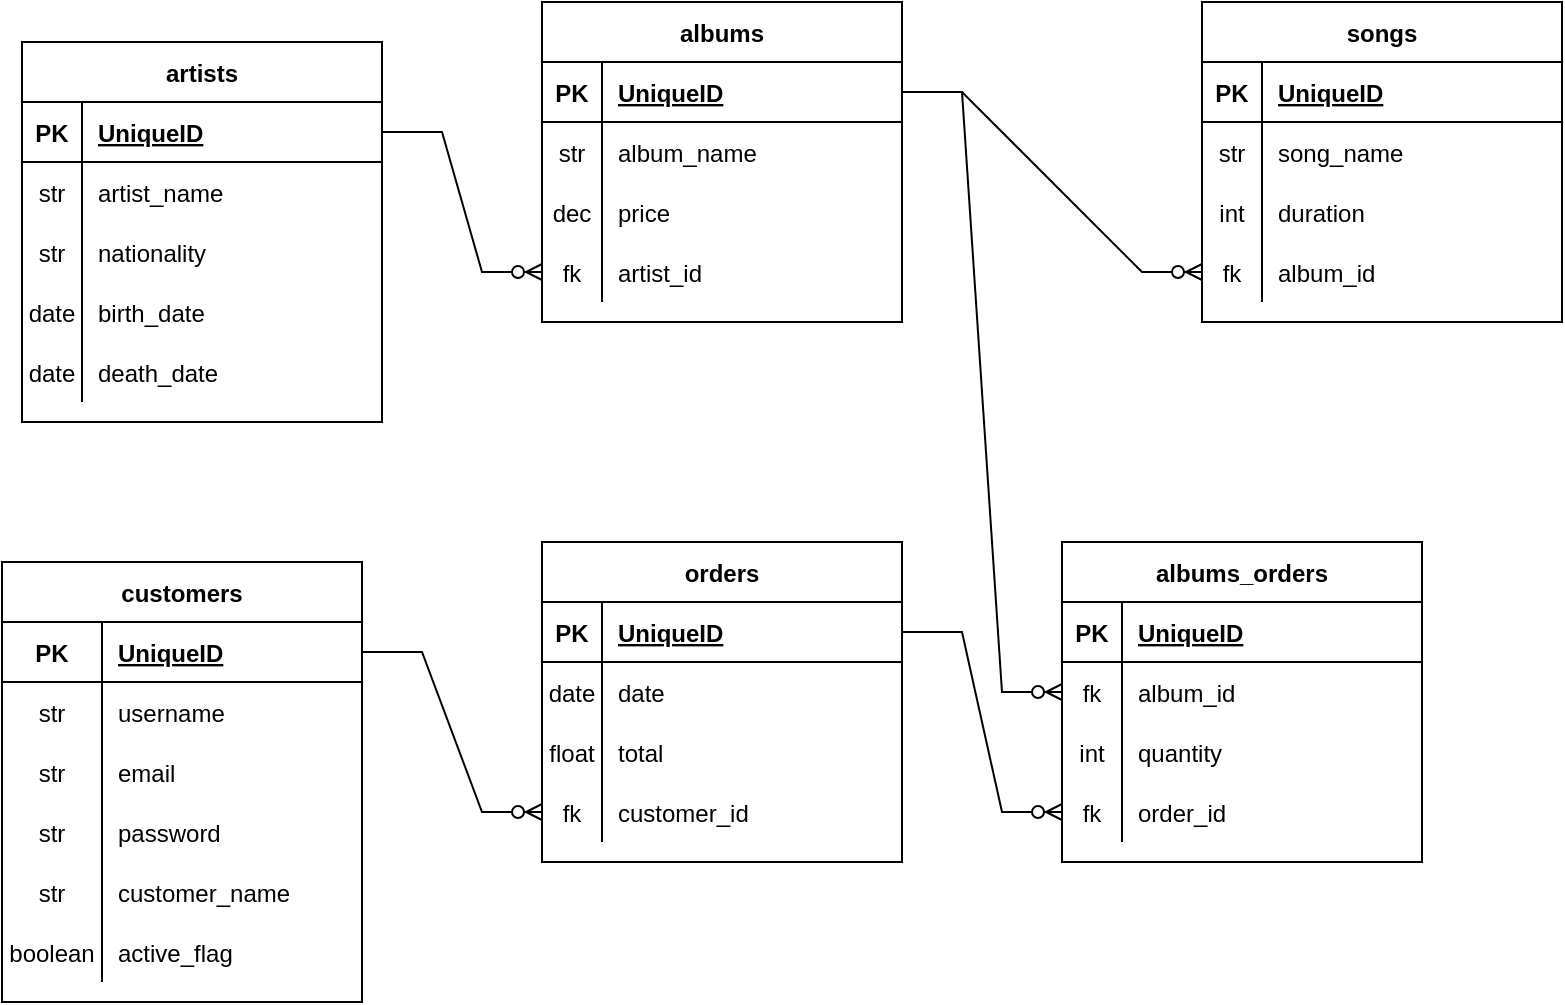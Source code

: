 <mxfile version="16.5.1" type="device"><diagram id="R2lEEEUBdFMjLlhIrx00" name="Page-1"><mxGraphModel dx="1102" dy="865" grid="1" gridSize="10" guides="1" tooltips="1" connect="1" arrows="1" fold="1" page="1" pageScale="1" pageWidth="850" pageHeight="1100" math="0" shadow="0" extFonts="Permanent Marker^https://fonts.googleapis.com/css?family=Permanent+Marker"><root><mxCell id="0"/><mxCell id="1" parent="0"/><mxCell id="k1aQJj0APLHlvGJwNgGC-1" value="albums" style="shape=table;startSize=30;container=1;collapsible=1;childLayout=tableLayout;fixedRows=1;rowLines=0;fontStyle=1;align=center;resizeLast=1;" parent="1" vertex="1"><mxGeometry x="330" y="80" width="180" height="160" as="geometry"/></mxCell><mxCell id="k1aQJj0APLHlvGJwNgGC-2" value="" style="shape=tableRow;horizontal=0;startSize=0;swimlaneHead=0;swimlaneBody=0;fillColor=none;collapsible=0;dropTarget=0;points=[[0,0.5],[1,0.5]];portConstraint=eastwest;top=0;left=0;right=0;bottom=1;" parent="k1aQJj0APLHlvGJwNgGC-1" vertex="1"><mxGeometry y="30" width="180" height="30" as="geometry"/></mxCell><mxCell id="k1aQJj0APLHlvGJwNgGC-3" value="PK" style="shape=partialRectangle;connectable=0;fillColor=none;top=0;left=0;bottom=0;right=0;fontStyle=1;overflow=hidden;" parent="k1aQJj0APLHlvGJwNgGC-2" vertex="1"><mxGeometry width="30" height="30" as="geometry"><mxRectangle width="30" height="30" as="alternateBounds"/></mxGeometry></mxCell><mxCell id="k1aQJj0APLHlvGJwNgGC-4" value="UniqueID" style="shape=partialRectangle;connectable=0;fillColor=none;top=0;left=0;bottom=0;right=0;align=left;spacingLeft=6;fontStyle=5;overflow=hidden;" parent="k1aQJj0APLHlvGJwNgGC-2" vertex="1"><mxGeometry x="30" width="150" height="30" as="geometry"><mxRectangle width="150" height="30" as="alternateBounds"/></mxGeometry></mxCell><mxCell id="k1aQJj0APLHlvGJwNgGC-5" value="" style="shape=tableRow;horizontal=0;startSize=0;swimlaneHead=0;swimlaneBody=0;fillColor=none;collapsible=0;dropTarget=0;points=[[0,0.5],[1,0.5]];portConstraint=eastwest;top=0;left=0;right=0;bottom=0;" parent="k1aQJj0APLHlvGJwNgGC-1" vertex="1"><mxGeometry y="60" width="180" height="30" as="geometry"/></mxCell><mxCell id="k1aQJj0APLHlvGJwNgGC-6" value="str" style="shape=partialRectangle;connectable=0;fillColor=none;top=0;left=0;bottom=0;right=0;editable=1;overflow=hidden;" parent="k1aQJj0APLHlvGJwNgGC-5" vertex="1"><mxGeometry width="30" height="30" as="geometry"><mxRectangle width="30" height="30" as="alternateBounds"/></mxGeometry></mxCell><mxCell id="k1aQJj0APLHlvGJwNgGC-7" value="album_name" style="shape=partialRectangle;connectable=0;fillColor=none;top=0;left=0;bottom=0;right=0;align=left;spacingLeft=6;overflow=hidden;" parent="k1aQJj0APLHlvGJwNgGC-5" vertex="1"><mxGeometry x="30" width="150" height="30" as="geometry"><mxRectangle width="150" height="30" as="alternateBounds"/></mxGeometry></mxCell><mxCell id="k1aQJj0APLHlvGJwNgGC-8" value="" style="shape=tableRow;horizontal=0;startSize=0;swimlaneHead=0;swimlaneBody=0;fillColor=none;collapsible=0;dropTarget=0;points=[[0,0.5],[1,0.5]];portConstraint=eastwest;top=0;left=0;right=0;bottom=0;" parent="k1aQJj0APLHlvGJwNgGC-1" vertex="1"><mxGeometry y="90" width="180" height="30" as="geometry"/></mxCell><mxCell id="k1aQJj0APLHlvGJwNgGC-9" value="dec" style="shape=partialRectangle;connectable=0;fillColor=none;top=0;left=0;bottom=0;right=0;editable=1;overflow=hidden;" parent="k1aQJj0APLHlvGJwNgGC-8" vertex="1"><mxGeometry width="30" height="30" as="geometry"><mxRectangle width="30" height="30" as="alternateBounds"/></mxGeometry></mxCell><mxCell id="k1aQJj0APLHlvGJwNgGC-10" value="price" style="shape=partialRectangle;connectable=0;fillColor=none;top=0;left=0;bottom=0;right=0;align=left;spacingLeft=6;overflow=hidden;" parent="k1aQJj0APLHlvGJwNgGC-8" vertex="1"><mxGeometry x="30" width="150" height="30" as="geometry"><mxRectangle width="150" height="30" as="alternateBounds"/></mxGeometry></mxCell><mxCell id="k1aQJj0APLHlvGJwNgGC-11" value="" style="shape=tableRow;horizontal=0;startSize=0;swimlaneHead=0;swimlaneBody=0;fillColor=none;collapsible=0;dropTarget=0;points=[[0,0.5],[1,0.5]];portConstraint=eastwest;top=0;left=0;right=0;bottom=0;" parent="k1aQJj0APLHlvGJwNgGC-1" vertex="1"><mxGeometry y="120" width="180" height="30" as="geometry"/></mxCell><mxCell id="k1aQJj0APLHlvGJwNgGC-12" value="fk" style="shape=partialRectangle;connectable=0;fillColor=none;top=0;left=0;bottom=0;right=0;editable=1;overflow=hidden;" parent="k1aQJj0APLHlvGJwNgGC-11" vertex="1"><mxGeometry width="30" height="30" as="geometry"><mxRectangle width="30" height="30" as="alternateBounds"/></mxGeometry></mxCell><mxCell id="k1aQJj0APLHlvGJwNgGC-13" value="artist_id" style="shape=partialRectangle;connectable=0;fillColor=none;top=0;left=0;bottom=0;right=0;align=left;spacingLeft=6;overflow=hidden;" parent="k1aQJj0APLHlvGJwNgGC-11" vertex="1"><mxGeometry x="30" width="150" height="30" as="geometry"><mxRectangle width="150" height="30" as="alternateBounds"/></mxGeometry></mxCell><mxCell id="k1aQJj0APLHlvGJwNgGC-14" value="songs" style="shape=table;startSize=30;container=1;collapsible=1;childLayout=tableLayout;fixedRows=1;rowLines=0;fontStyle=1;align=center;resizeLast=1;" parent="1" vertex="1"><mxGeometry x="660" y="80" width="180" height="160" as="geometry"/></mxCell><mxCell id="k1aQJj0APLHlvGJwNgGC-15" value="" style="shape=tableRow;horizontal=0;startSize=0;swimlaneHead=0;swimlaneBody=0;fillColor=none;collapsible=0;dropTarget=0;points=[[0,0.5],[1,0.5]];portConstraint=eastwest;top=0;left=0;right=0;bottom=1;" parent="k1aQJj0APLHlvGJwNgGC-14" vertex="1"><mxGeometry y="30" width="180" height="30" as="geometry"/></mxCell><mxCell id="k1aQJj0APLHlvGJwNgGC-16" value="PK" style="shape=partialRectangle;connectable=0;fillColor=none;top=0;left=0;bottom=0;right=0;fontStyle=1;overflow=hidden;" parent="k1aQJj0APLHlvGJwNgGC-15" vertex="1"><mxGeometry width="30" height="30" as="geometry"><mxRectangle width="30" height="30" as="alternateBounds"/></mxGeometry></mxCell><mxCell id="k1aQJj0APLHlvGJwNgGC-17" value="UniqueID" style="shape=partialRectangle;connectable=0;fillColor=none;top=0;left=0;bottom=0;right=0;align=left;spacingLeft=6;fontStyle=5;overflow=hidden;" parent="k1aQJj0APLHlvGJwNgGC-15" vertex="1"><mxGeometry x="30" width="150" height="30" as="geometry"><mxRectangle width="150" height="30" as="alternateBounds"/></mxGeometry></mxCell><mxCell id="k1aQJj0APLHlvGJwNgGC-18" value="" style="shape=tableRow;horizontal=0;startSize=0;swimlaneHead=0;swimlaneBody=0;fillColor=none;collapsible=0;dropTarget=0;points=[[0,0.5],[1,0.5]];portConstraint=eastwest;top=0;left=0;right=0;bottom=0;" parent="k1aQJj0APLHlvGJwNgGC-14" vertex="1"><mxGeometry y="60" width="180" height="30" as="geometry"/></mxCell><mxCell id="k1aQJj0APLHlvGJwNgGC-19" value="str" style="shape=partialRectangle;connectable=0;fillColor=none;top=0;left=0;bottom=0;right=0;editable=1;overflow=hidden;" parent="k1aQJj0APLHlvGJwNgGC-18" vertex="1"><mxGeometry width="30" height="30" as="geometry"><mxRectangle width="30" height="30" as="alternateBounds"/></mxGeometry></mxCell><mxCell id="k1aQJj0APLHlvGJwNgGC-20" value="song_name" style="shape=partialRectangle;connectable=0;fillColor=none;top=0;left=0;bottom=0;right=0;align=left;spacingLeft=6;overflow=hidden;" parent="k1aQJj0APLHlvGJwNgGC-18" vertex="1"><mxGeometry x="30" width="150" height="30" as="geometry"><mxRectangle width="150" height="30" as="alternateBounds"/></mxGeometry></mxCell><mxCell id="k1aQJj0APLHlvGJwNgGC-21" value="" style="shape=tableRow;horizontal=0;startSize=0;swimlaneHead=0;swimlaneBody=0;fillColor=none;collapsible=0;dropTarget=0;points=[[0,0.5],[1,0.5]];portConstraint=eastwest;top=0;left=0;right=0;bottom=0;" parent="k1aQJj0APLHlvGJwNgGC-14" vertex="1"><mxGeometry y="90" width="180" height="30" as="geometry"/></mxCell><mxCell id="k1aQJj0APLHlvGJwNgGC-22" value="int" style="shape=partialRectangle;connectable=0;fillColor=none;top=0;left=0;bottom=0;right=0;editable=1;overflow=hidden;" parent="k1aQJj0APLHlvGJwNgGC-21" vertex="1"><mxGeometry width="30" height="30" as="geometry"><mxRectangle width="30" height="30" as="alternateBounds"/></mxGeometry></mxCell><mxCell id="k1aQJj0APLHlvGJwNgGC-23" value="duration" style="shape=partialRectangle;connectable=0;fillColor=none;top=0;left=0;bottom=0;right=0;align=left;spacingLeft=6;overflow=hidden;" parent="k1aQJj0APLHlvGJwNgGC-21" vertex="1"><mxGeometry x="30" width="150" height="30" as="geometry"><mxRectangle width="150" height="30" as="alternateBounds"/></mxGeometry></mxCell><mxCell id="k1aQJj0APLHlvGJwNgGC-24" value="" style="shape=tableRow;horizontal=0;startSize=0;swimlaneHead=0;swimlaneBody=0;fillColor=none;collapsible=0;dropTarget=0;points=[[0,0.5],[1,0.5]];portConstraint=eastwest;top=0;left=0;right=0;bottom=0;" parent="k1aQJj0APLHlvGJwNgGC-14" vertex="1"><mxGeometry y="120" width="180" height="30" as="geometry"/></mxCell><mxCell id="k1aQJj0APLHlvGJwNgGC-25" value="fk" style="shape=partialRectangle;connectable=0;fillColor=none;top=0;left=0;bottom=0;right=0;editable=1;overflow=hidden;" parent="k1aQJj0APLHlvGJwNgGC-24" vertex="1"><mxGeometry width="30" height="30" as="geometry"><mxRectangle width="30" height="30" as="alternateBounds"/></mxGeometry></mxCell><mxCell id="k1aQJj0APLHlvGJwNgGC-26" value="album_id" style="shape=partialRectangle;connectable=0;fillColor=none;top=0;left=0;bottom=0;right=0;align=left;spacingLeft=6;overflow=hidden;" parent="k1aQJj0APLHlvGJwNgGC-24" vertex="1"><mxGeometry x="30" width="150" height="30" as="geometry"><mxRectangle width="150" height="30" as="alternateBounds"/></mxGeometry></mxCell><mxCell id="k1aQJj0APLHlvGJwNgGC-27" value="artists" style="shape=table;startSize=30;container=1;collapsible=1;childLayout=tableLayout;fixedRows=1;rowLines=0;fontStyle=1;align=center;resizeLast=1;" parent="1" vertex="1"><mxGeometry x="70" y="100" width="180" height="190" as="geometry"/></mxCell><mxCell id="k1aQJj0APLHlvGJwNgGC-28" value="" style="shape=tableRow;horizontal=0;startSize=0;swimlaneHead=0;swimlaneBody=0;fillColor=none;collapsible=0;dropTarget=0;points=[[0,0.5],[1,0.5]];portConstraint=eastwest;top=0;left=0;right=0;bottom=1;" parent="k1aQJj0APLHlvGJwNgGC-27" vertex="1"><mxGeometry y="30" width="180" height="30" as="geometry"/></mxCell><mxCell id="k1aQJj0APLHlvGJwNgGC-29" value="PK" style="shape=partialRectangle;connectable=0;fillColor=none;top=0;left=0;bottom=0;right=0;fontStyle=1;overflow=hidden;" parent="k1aQJj0APLHlvGJwNgGC-28" vertex="1"><mxGeometry width="30" height="30" as="geometry"><mxRectangle width="30" height="30" as="alternateBounds"/></mxGeometry></mxCell><mxCell id="k1aQJj0APLHlvGJwNgGC-30" value="UniqueID" style="shape=partialRectangle;connectable=0;fillColor=none;top=0;left=0;bottom=0;right=0;align=left;spacingLeft=6;fontStyle=5;overflow=hidden;" parent="k1aQJj0APLHlvGJwNgGC-28" vertex="1"><mxGeometry x="30" width="150" height="30" as="geometry"><mxRectangle width="150" height="30" as="alternateBounds"/></mxGeometry></mxCell><mxCell id="k1aQJj0APLHlvGJwNgGC-31" value="" style="shape=tableRow;horizontal=0;startSize=0;swimlaneHead=0;swimlaneBody=0;fillColor=none;collapsible=0;dropTarget=0;points=[[0,0.5],[1,0.5]];portConstraint=eastwest;top=0;left=0;right=0;bottom=0;" parent="k1aQJj0APLHlvGJwNgGC-27" vertex="1"><mxGeometry y="60" width="180" height="30" as="geometry"/></mxCell><mxCell id="k1aQJj0APLHlvGJwNgGC-32" value="str" style="shape=partialRectangle;connectable=0;fillColor=none;top=0;left=0;bottom=0;right=0;editable=1;overflow=hidden;" parent="k1aQJj0APLHlvGJwNgGC-31" vertex="1"><mxGeometry width="30" height="30" as="geometry"><mxRectangle width="30" height="30" as="alternateBounds"/></mxGeometry></mxCell><mxCell id="k1aQJj0APLHlvGJwNgGC-33" value="artist_name" style="shape=partialRectangle;connectable=0;fillColor=none;top=0;left=0;bottom=0;right=0;align=left;spacingLeft=6;overflow=hidden;" parent="k1aQJj0APLHlvGJwNgGC-31" vertex="1"><mxGeometry x="30" width="150" height="30" as="geometry"><mxRectangle width="150" height="30" as="alternateBounds"/></mxGeometry></mxCell><mxCell id="k1aQJj0APLHlvGJwNgGC-34" value="" style="shape=tableRow;horizontal=0;startSize=0;swimlaneHead=0;swimlaneBody=0;fillColor=none;collapsible=0;dropTarget=0;points=[[0,0.5],[1,0.5]];portConstraint=eastwest;top=0;left=0;right=0;bottom=0;" parent="k1aQJj0APLHlvGJwNgGC-27" vertex="1"><mxGeometry y="90" width="180" height="30" as="geometry"/></mxCell><mxCell id="k1aQJj0APLHlvGJwNgGC-35" value="str" style="shape=partialRectangle;connectable=0;fillColor=none;top=0;left=0;bottom=0;right=0;editable=1;overflow=hidden;" parent="k1aQJj0APLHlvGJwNgGC-34" vertex="1"><mxGeometry width="30" height="30" as="geometry"><mxRectangle width="30" height="30" as="alternateBounds"/></mxGeometry></mxCell><mxCell id="k1aQJj0APLHlvGJwNgGC-36" value="nationality" style="shape=partialRectangle;connectable=0;fillColor=none;top=0;left=0;bottom=0;right=0;align=left;spacingLeft=6;overflow=hidden;" parent="k1aQJj0APLHlvGJwNgGC-34" vertex="1"><mxGeometry x="30" width="150" height="30" as="geometry"><mxRectangle width="150" height="30" as="alternateBounds"/></mxGeometry></mxCell><mxCell id="k1aQJj0APLHlvGJwNgGC-37" value="" style="shape=tableRow;horizontal=0;startSize=0;swimlaneHead=0;swimlaneBody=0;fillColor=none;collapsible=0;dropTarget=0;points=[[0,0.5],[1,0.5]];portConstraint=eastwest;top=0;left=0;right=0;bottom=0;" parent="k1aQJj0APLHlvGJwNgGC-27" vertex="1"><mxGeometry y="120" width="180" height="30" as="geometry"/></mxCell><mxCell id="k1aQJj0APLHlvGJwNgGC-38" value="date" style="shape=partialRectangle;connectable=0;fillColor=none;top=0;left=0;bottom=0;right=0;editable=1;overflow=hidden;" parent="k1aQJj0APLHlvGJwNgGC-37" vertex="1"><mxGeometry width="30" height="30" as="geometry"><mxRectangle width="30" height="30" as="alternateBounds"/></mxGeometry></mxCell><mxCell id="k1aQJj0APLHlvGJwNgGC-39" value="birth_date" style="shape=partialRectangle;connectable=0;fillColor=none;top=0;left=0;bottom=0;right=0;align=left;spacingLeft=6;overflow=hidden;" parent="k1aQJj0APLHlvGJwNgGC-37" vertex="1"><mxGeometry x="30" width="150" height="30" as="geometry"><mxRectangle width="150" height="30" as="alternateBounds"/></mxGeometry></mxCell><mxCell id="k1aQJj0APLHlvGJwNgGC-40" value="" style="shape=tableRow;horizontal=0;startSize=0;swimlaneHead=0;swimlaneBody=0;fillColor=none;collapsible=0;dropTarget=0;points=[[0,0.5],[1,0.5]];portConstraint=eastwest;top=0;left=0;right=0;bottom=0;" parent="k1aQJj0APLHlvGJwNgGC-27" vertex="1"><mxGeometry y="150" width="180" height="30" as="geometry"/></mxCell><mxCell id="k1aQJj0APLHlvGJwNgGC-41" value="date" style="shape=partialRectangle;connectable=0;fillColor=none;top=0;left=0;bottom=0;right=0;editable=1;overflow=hidden;" parent="k1aQJj0APLHlvGJwNgGC-40" vertex="1"><mxGeometry width="30" height="30" as="geometry"><mxRectangle width="30" height="30" as="alternateBounds"/></mxGeometry></mxCell><mxCell id="k1aQJj0APLHlvGJwNgGC-42" value="death_date" style="shape=partialRectangle;connectable=0;fillColor=none;top=0;left=0;bottom=0;right=0;align=left;spacingLeft=6;overflow=hidden;" parent="k1aQJj0APLHlvGJwNgGC-40" vertex="1"><mxGeometry x="30" width="150" height="30" as="geometry"><mxRectangle width="150" height="30" as="alternateBounds"/></mxGeometry></mxCell><mxCell id="k1aQJj0APLHlvGJwNgGC-43" value="orders" style="shape=table;startSize=30;container=1;collapsible=1;childLayout=tableLayout;fixedRows=1;rowLines=0;fontStyle=1;align=center;resizeLast=1;" parent="1" vertex="1"><mxGeometry x="330" y="350" width="180" height="160" as="geometry"/></mxCell><mxCell id="k1aQJj0APLHlvGJwNgGC-44" value="" style="shape=tableRow;horizontal=0;startSize=0;swimlaneHead=0;swimlaneBody=0;fillColor=none;collapsible=0;dropTarget=0;points=[[0,0.5],[1,0.5]];portConstraint=eastwest;top=0;left=0;right=0;bottom=1;" parent="k1aQJj0APLHlvGJwNgGC-43" vertex="1"><mxGeometry y="30" width="180" height="30" as="geometry"/></mxCell><mxCell id="k1aQJj0APLHlvGJwNgGC-45" value="PK" style="shape=partialRectangle;connectable=0;fillColor=none;top=0;left=0;bottom=0;right=0;fontStyle=1;overflow=hidden;" parent="k1aQJj0APLHlvGJwNgGC-44" vertex="1"><mxGeometry width="30" height="30" as="geometry"><mxRectangle width="30" height="30" as="alternateBounds"/></mxGeometry></mxCell><mxCell id="k1aQJj0APLHlvGJwNgGC-46" value="UniqueID" style="shape=partialRectangle;connectable=0;fillColor=none;top=0;left=0;bottom=0;right=0;align=left;spacingLeft=6;fontStyle=5;overflow=hidden;" parent="k1aQJj0APLHlvGJwNgGC-44" vertex="1"><mxGeometry x="30" width="150" height="30" as="geometry"><mxRectangle width="150" height="30" as="alternateBounds"/></mxGeometry></mxCell><mxCell id="k1aQJj0APLHlvGJwNgGC-47" value="" style="shape=tableRow;horizontal=0;startSize=0;swimlaneHead=0;swimlaneBody=0;fillColor=none;collapsible=0;dropTarget=0;points=[[0,0.5],[1,0.5]];portConstraint=eastwest;top=0;left=0;right=0;bottom=0;" parent="k1aQJj0APLHlvGJwNgGC-43" vertex="1"><mxGeometry y="60" width="180" height="30" as="geometry"/></mxCell><mxCell id="k1aQJj0APLHlvGJwNgGC-48" value="date" style="shape=partialRectangle;connectable=0;fillColor=none;top=0;left=0;bottom=0;right=0;editable=1;overflow=hidden;" parent="k1aQJj0APLHlvGJwNgGC-47" vertex="1"><mxGeometry width="30" height="30" as="geometry"><mxRectangle width="30" height="30" as="alternateBounds"/></mxGeometry></mxCell><mxCell id="k1aQJj0APLHlvGJwNgGC-49" value="date" style="shape=partialRectangle;connectable=0;fillColor=none;top=0;left=0;bottom=0;right=0;align=left;spacingLeft=6;overflow=hidden;" parent="k1aQJj0APLHlvGJwNgGC-47" vertex="1"><mxGeometry x="30" width="150" height="30" as="geometry"><mxRectangle width="150" height="30" as="alternateBounds"/></mxGeometry></mxCell><mxCell id="k1aQJj0APLHlvGJwNgGC-50" value="" style="shape=tableRow;horizontal=0;startSize=0;swimlaneHead=0;swimlaneBody=0;fillColor=none;collapsible=0;dropTarget=0;points=[[0,0.5],[1,0.5]];portConstraint=eastwest;top=0;left=0;right=0;bottom=0;" parent="k1aQJj0APLHlvGJwNgGC-43" vertex="1"><mxGeometry y="90" width="180" height="30" as="geometry"/></mxCell><mxCell id="k1aQJj0APLHlvGJwNgGC-51" value="float" style="shape=partialRectangle;connectable=0;fillColor=none;top=0;left=0;bottom=0;right=0;editable=1;overflow=hidden;" parent="k1aQJj0APLHlvGJwNgGC-50" vertex="1"><mxGeometry width="30" height="30" as="geometry"><mxRectangle width="30" height="30" as="alternateBounds"/></mxGeometry></mxCell><mxCell id="k1aQJj0APLHlvGJwNgGC-52" value="total" style="shape=partialRectangle;connectable=0;fillColor=none;top=0;left=0;bottom=0;right=0;align=left;spacingLeft=6;overflow=hidden;" parent="k1aQJj0APLHlvGJwNgGC-50" vertex="1"><mxGeometry x="30" width="150" height="30" as="geometry"><mxRectangle width="150" height="30" as="alternateBounds"/></mxGeometry></mxCell><mxCell id="k1aQJj0APLHlvGJwNgGC-53" value="" style="shape=tableRow;horizontal=0;startSize=0;swimlaneHead=0;swimlaneBody=0;fillColor=none;collapsible=0;dropTarget=0;points=[[0,0.5],[1,0.5]];portConstraint=eastwest;top=0;left=0;right=0;bottom=0;" parent="k1aQJj0APLHlvGJwNgGC-43" vertex="1"><mxGeometry y="120" width="180" height="30" as="geometry"/></mxCell><mxCell id="k1aQJj0APLHlvGJwNgGC-54" value="fk" style="shape=partialRectangle;connectable=0;fillColor=none;top=0;left=0;bottom=0;right=0;editable=1;overflow=hidden;" parent="k1aQJj0APLHlvGJwNgGC-53" vertex="1"><mxGeometry width="30" height="30" as="geometry"><mxRectangle width="30" height="30" as="alternateBounds"/></mxGeometry></mxCell><mxCell id="k1aQJj0APLHlvGJwNgGC-55" value="customer_id" style="shape=partialRectangle;connectable=0;fillColor=none;top=0;left=0;bottom=0;right=0;align=left;spacingLeft=6;overflow=hidden;" parent="k1aQJj0APLHlvGJwNgGC-53" vertex="1"><mxGeometry x="30" width="150" height="30" as="geometry"><mxRectangle width="150" height="30" as="alternateBounds"/></mxGeometry></mxCell><mxCell id="k1aQJj0APLHlvGJwNgGC-56" value="albums_orders" style="shape=table;startSize=30;container=1;collapsible=1;childLayout=tableLayout;fixedRows=1;rowLines=0;fontStyle=1;align=center;resizeLast=1;" parent="1" vertex="1"><mxGeometry x="590" y="350" width="180" height="160" as="geometry"/></mxCell><mxCell id="k1aQJj0APLHlvGJwNgGC-57" value="" style="shape=tableRow;horizontal=0;startSize=0;swimlaneHead=0;swimlaneBody=0;fillColor=none;collapsible=0;dropTarget=0;points=[[0,0.5],[1,0.5]];portConstraint=eastwest;top=0;left=0;right=0;bottom=1;" parent="k1aQJj0APLHlvGJwNgGC-56" vertex="1"><mxGeometry y="30" width="180" height="30" as="geometry"/></mxCell><mxCell id="k1aQJj0APLHlvGJwNgGC-58" value="PK" style="shape=partialRectangle;connectable=0;fillColor=none;top=0;left=0;bottom=0;right=0;fontStyle=1;overflow=hidden;" parent="k1aQJj0APLHlvGJwNgGC-57" vertex="1"><mxGeometry width="30" height="30" as="geometry"><mxRectangle width="30" height="30" as="alternateBounds"/></mxGeometry></mxCell><mxCell id="k1aQJj0APLHlvGJwNgGC-59" value="UniqueID" style="shape=partialRectangle;connectable=0;fillColor=none;top=0;left=0;bottom=0;right=0;align=left;spacingLeft=6;fontStyle=5;overflow=hidden;" parent="k1aQJj0APLHlvGJwNgGC-57" vertex="1"><mxGeometry x="30" width="150" height="30" as="geometry"><mxRectangle width="150" height="30" as="alternateBounds"/></mxGeometry></mxCell><mxCell id="k1aQJj0APLHlvGJwNgGC-60" value="" style="shape=tableRow;horizontal=0;startSize=0;swimlaneHead=0;swimlaneBody=0;fillColor=none;collapsible=0;dropTarget=0;points=[[0,0.5],[1,0.5]];portConstraint=eastwest;top=0;left=0;right=0;bottom=0;" parent="k1aQJj0APLHlvGJwNgGC-56" vertex="1"><mxGeometry y="60" width="180" height="30" as="geometry"/></mxCell><mxCell id="k1aQJj0APLHlvGJwNgGC-61" value="fk" style="shape=partialRectangle;connectable=0;fillColor=none;top=0;left=0;bottom=0;right=0;editable=1;overflow=hidden;" parent="k1aQJj0APLHlvGJwNgGC-60" vertex="1"><mxGeometry width="30" height="30" as="geometry"><mxRectangle width="30" height="30" as="alternateBounds"/></mxGeometry></mxCell><mxCell id="k1aQJj0APLHlvGJwNgGC-62" value="album_id" style="shape=partialRectangle;connectable=0;fillColor=none;top=0;left=0;bottom=0;right=0;align=left;spacingLeft=6;overflow=hidden;" parent="k1aQJj0APLHlvGJwNgGC-60" vertex="1"><mxGeometry x="30" width="150" height="30" as="geometry"><mxRectangle width="150" height="30" as="alternateBounds"/></mxGeometry></mxCell><mxCell id="k1aQJj0APLHlvGJwNgGC-63" value="" style="shape=tableRow;horizontal=0;startSize=0;swimlaneHead=0;swimlaneBody=0;fillColor=none;collapsible=0;dropTarget=0;points=[[0,0.5],[1,0.5]];portConstraint=eastwest;top=0;left=0;right=0;bottom=0;" parent="k1aQJj0APLHlvGJwNgGC-56" vertex="1"><mxGeometry y="90" width="180" height="30" as="geometry"/></mxCell><mxCell id="k1aQJj0APLHlvGJwNgGC-64" value="int" style="shape=partialRectangle;connectable=0;fillColor=none;top=0;left=0;bottom=0;right=0;editable=1;overflow=hidden;" parent="k1aQJj0APLHlvGJwNgGC-63" vertex="1"><mxGeometry width="30" height="30" as="geometry"><mxRectangle width="30" height="30" as="alternateBounds"/></mxGeometry></mxCell><mxCell id="k1aQJj0APLHlvGJwNgGC-65" value="quantity" style="shape=partialRectangle;connectable=0;fillColor=none;top=0;left=0;bottom=0;right=0;align=left;spacingLeft=6;overflow=hidden;" parent="k1aQJj0APLHlvGJwNgGC-63" vertex="1"><mxGeometry x="30" width="150" height="30" as="geometry"><mxRectangle width="150" height="30" as="alternateBounds"/></mxGeometry></mxCell><mxCell id="k1aQJj0APLHlvGJwNgGC-66" value="" style="shape=tableRow;horizontal=0;startSize=0;swimlaneHead=0;swimlaneBody=0;fillColor=none;collapsible=0;dropTarget=0;points=[[0,0.5],[1,0.5]];portConstraint=eastwest;top=0;left=0;right=0;bottom=0;" parent="k1aQJj0APLHlvGJwNgGC-56" vertex="1"><mxGeometry y="120" width="180" height="30" as="geometry"/></mxCell><mxCell id="k1aQJj0APLHlvGJwNgGC-67" value="fk" style="shape=partialRectangle;connectable=0;fillColor=none;top=0;left=0;bottom=0;right=0;editable=1;overflow=hidden;" parent="k1aQJj0APLHlvGJwNgGC-66" vertex="1"><mxGeometry width="30" height="30" as="geometry"><mxRectangle width="30" height="30" as="alternateBounds"/></mxGeometry></mxCell><mxCell id="k1aQJj0APLHlvGJwNgGC-68" value="order_id" style="shape=partialRectangle;connectable=0;fillColor=none;top=0;left=0;bottom=0;right=0;align=left;spacingLeft=6;overflow=hidden;" parent="k1aQJj0APLHlvGJwNgGC-66" vertex="1"><mxGeometry x="30" width="150" height="30" as="geometry"><mxRectangle width="150" height="30" as="alternateBounds"/></mxGeometry></mxCell><mxCell id="k1aQJj0APLHlvGJwNgGC-69" value="customers" style="shape=table;startSize=30;container=1;collapsible=1;childLayout=tableLayout;fixedRows=1;rowLines=0;fontStyle=1;align=center;resizeLast=1;" parent="1" vertex="1"><mxGeometry x="60" y="360" width="180" height="220" as="geometry"/></mxCell><mxCell id="k1aQJj0APLHlvGJwNgGC-70" value="" style="shape=tableRow;horizontal=0;startSize=0;swimlaneHead=0;swimlaneBody=0;fillColor=none;collapsible=0;dropTarget=0;points=[[0,0.5],[1,0.5]];portConstraint=eastwest;top=0;left=0;right=0;bottom=1;" parent="k1aQJj0APLHlvGJwNgGC-69" vertex="1"><mxGeometry y="30" width="180" height="30" as="geometry"/></mxCell><mxCell id="k1aQJj0APLHlvGJwNgGC-71" value="PK" style="shape=partialRectangle;connectable=0;fillColor=none;top=0;left=0;bottom=0;right=0;fontStyle=1;overflow=hidden;" parent="k1aQJj0APLHlvGJwNgGC-70" vertex="1"><mxGeometry width="50" height="30" as="geometry"><mxRectangle width="50" height="30" as="alternateBounds"/></mxGeometry></mxCell><mxCell id="k1aQJj0APLHlvGJwNgGC-72" value="UniqueID" style="shape=partialRectangle;connectable=0;fillColor=none;top=0;left=0;bottom=0;right=0;align=left;spacingLeft=6;fontStyle=5;overflow=hidden;" parent="k1aQJj0APLHlvGJwNgGC-70" vertex="1"><mxGeometry x="50" width="130" height="30" as="geometry"><mxRectangle width="130" height="30" as="alternateBounds"/></mxGeometry></mxCell><mxCell id="k1aQJj0APLHlvGJwNgGC-73" value="" style="shape=tableRow;horizontal=0;startSize=0;swimlaneHead=0;swimlaneBody=0;fillColor=none;collapsible=0;dropTarget=0;points=[[0,0.5],[1,0.5]];portConstraint=eastwest;top=0;left=0;right=0;bottom=0;" parent="k1aQJj0APLHlvGJwNgGC-69" vertex="1"><mxGeometry y="60" width="180" height="30" as="geometry"/></mxCell><mxCell id="k1aQJj0APLHlvGJwNgGC-74" value="str" style="shape=partialRectangle;connectable=0;fillColor=none;top=0;left=0;bottom=0;right=0;editable=1;overflow=hidden;" parent="k1aQJj0APLHlvGJwNgGC-73" vertex="1"><mxGeometry width="50" height="30" as="geometry"><mxRectangle width="50" height="30" as="alternateBounds"/></mxGeometry></mxCell><mxCell id="k1aQJj0APLHlvGJwNgGC-75" value="username" style="shape=partialRectangle;connectable=0;fillColor=none;top=0;left=0;bottom=0;right=0;align=left;spacingLeft=6;overflow=hidden;" parent="k1aQJj0APLHlvGJwNgGC-73" vertex="1"><mxGeometry x="50" width="130" height="30" as="geometry"><mxRectangle width="130" height="30" as="alternateBounds"/></mxGeometry></mxCell><mxCell id="k1aQJj0APLHlvGJwNgGC-76" value="" style="shape=tableRow;horizontal=0;startSize=0;swimlaneHead=0;swimlaneBody=0;fillColor=none;collapsible=0;dropTarget=0;points=[[0,0.5],[1,0.5]];portConstraint=eastwest;top=0;left=0;right=0;bottom=0;" parent="k1aQJj0APLHlvGJwNgGC-69" vertex="1"><mxGeometry y="90" width="180" height="30" as="geometry"/></mxCell><mxCell id="k1aQJj0APLHlvGJwNgGC-77" value="str" style="shape=partialRectangle;connectable=0;fillColor=none;top=0;left=0;bottom=0;right=0;editable=1;overflow=hidden;" parent="k1aQJj0APLHlvGJwNgGC-76" vertex="1"><mxGeometry width="50" height="30" as="geometry"><mxRectangle width="50" height="30" as="alternateBounds"/></mxGeometry></mxCell><mxCell id="k1aQJj0APLHlvGJwNgGC-78" value="email" style="shape=partialRectangle;connectable=0;fillColor=none;top=0;left=0;bottom=0;right=0;align=left;spacingLeft=6;overflow=hidden;" parent="k1aQJj0APLHlvGJwNgGC-76" vertex="1"><mxGeometry x="50" width="130" height="30" as="geometry"><mxRectangle width="130" height="30" as="alternateBounds"/></mxGeometry></mxCell><mxCell id="k1aQJj0APLHlvGJwNgGC-79" value="" style="shape=tableRow;horizontal=0;startSize=0;swimlaneHead=0;swimlaneBody=0;fillColor=none;collapsible=0;dropTarget=0;points=[[0,0.5],[1,0.5]];portConstraint=eastwest;top=0;left=0;right=0;bottom=0;" parent="k1aQJj0APLHlvGJwNgGC-69" vertex="1"><mxGeometry y="120" width="180" height="30" as="geometry"/></mxCell><mxCell id="k1aQJj0APLHlvGJwNgGC-80" value="str" style="shape=partialRectangle;connectable=0;fillColor=none;top=0;left=0;bottom=0;right=0;editable=1;overflow=hidden;" parent="k1aQJj0APLHlvGJwNgGC-79" vertex="1"><mxGeometry width="50" height="30" as="geometry"><mxRectangle width="50" height="30" as="alternateBounds"/></mxGeometry></mxCell><mxCell id="k1aQJj0APLHlvGJwNgGC-81" value="password" style="shape=partialRectangle;connectable=0;fillColor=none;top=0;left=0;bottom=0;right=0;align=left;spacingLeft=6;overflow=hidden;" parent="k1aQJj0APLHlvGJwNgGC-79" vertex="1"><mxGeometry x="50" width="130" height="30" as="geometry"><mxRectangle width="130" height="30" as="alternateBounds"/></mxGeometry></mxCell><mxCell id="k1aQJj0APLHlvGJwNgGC-82" value="" style="shape=tableRow;horizontal=0;startSize=0;swimlaneHead=0;swimlaneBody=0;fillColor=none;collapsible=0;dropTarget=0;points=[[0,0.5],[1,0.5]];portConstraint=eastwest;top=0;left=0;right=0;bottom=0;" parent="k1aQJj0APLHlvGJwNgGC-69" vertex="1"><mxGeometry y="150" width="180" height="30" as="geometry"/></mxCell><mxCell id="k1aQJj0APLHlvGJwNgGC-83" value="str" style="shape=partialRectangle;connectable=0;fillColor=none;top=0;left=0;bottom=0;right=0;editable=1;overflow=hidden;" parent="k1aQJj0APLHlvGJwNgGC-82" vertex="1"><mxGeometry width="50" height="30" as="geometry"><mxRectangle width="50" height="30" as="alternateBounds"/></mxGeometry></mxCell><mxCell id="k1aQJj0APLHlvGJwNgGC-84" value="customer_name" style="shape=partialRectangle;connectable=0;fillColor=none;top=0;left=0;bottom=0;right=0;align=left;spacingLeft=6;overflow=hidden;" parent="k1aQJj0APLHlvGJwNgGC-82" vertex="1"><mxGeometry x="50" width="130" height="30" as="geometry"><mxRectangle width="130" height="30" as="alternateBounds"/></mxGeometry></mxCell><mxCell id="k1aQJj0APLHlvGJwNgGC-85" value="" style="shape=tableRow;horizontal=0;startSize=0;swimlaneHead=0;swimlaneBody=0;fillColor=none;collapsible=0;dropTarget=0;points=[[0,0.5],[1,0.5]];portConstraint=eastwest;top=0;left=0;right=0;bottom=0;" parent="k1aQJj0APLHlvGJwNgGC-69" vertex="1"><mxGeometry y="180" width="180" height="30" as="geometry"/></mxCell><mxCell id="k1aQJj0APLHlvGJwNgGC-86" value="boolean" style="shape=partialRectangle;connectable=0;fillColor=none;top=0;left=0;bottom=0;right=0;editable=1;overflow=hidden;" parent="k1aQJj0APLHlvGJwNgGC-85" vertex="1"><mxGeometry width="50" height="30" as="geometry"><mxRectangle width="50" height="30" as="alternateBounds"/></mxGeometry></mxCell><mxCell id="k1aQJj0APLHlvGJwNgGC-87" value="active_flag" style="shape=partialRectangle;connectable=0;fillColor=none;top=0;left=0;bottom=0;right=0;align=left;spacingLeft=6;overflow=hidden;" parent="k1aQJj0APLHlvGJwNgGC-85" vertex="1"><mxGeometry x="50" width="130" height="30" as="geometry"><mxRectangle width="130" height="30" as="alternateBounds"/></mxGeometry></mxCell><mxCell id="k1aQJj0APLHlvGJwNgGC-88" value="" style="edgeStyle=entityRelationEdgeStyle;fontSize=12;html=1;endArrow=ERzeroToMany;endFill=1;rounded=0;" parent="1" source="k1aQJj0APLHlvGJwNgGC-70" target="k1aQJj0APLHlvGJwNgGC-53" edge="1"><mxGeometry width="100" height="100" relative="1" as="geometry"><mxPoint x="370" y="380" as="sourcePoint"/><mxPoint x="470" y="280" as="targetPoint"/></mxGeometry></mxCell><mxCell id="k1aQJj0APLHlvGJwNgGC-89" value="" style="edgeStyle=entityRelationEdgeStyle;fontSize=12;html=1;endArrow=ERzeroToMany;endFill=1;rounded=0;" parent="1" source="k1aQJj0APLHlvGJwNgGC-44" target="k1aQJj0APLHlvGJwNgGC-66" edge="1"><mxGeometry width="100" height="100" relative="1" as="geometry"><mxPoint x="370" y="380" as="sourcePoint"/><mxPoint x="470" y="280" as="targetPoint"/></mxGeometry></mxCell><mxCell id="k1aQJj0APLHlvGJwNgGC-90" value="" style="edgeStyle=entityRelationEdgeStyle;fontSize=12;html=1;endArrow=ERzeroToMany;endFill=1;rounded=0;" parent="1" source="k1aQJj0APLHlvGJwNgGC-2" target="k1aQJj0APLHlvGJwNgGC-60" edge="1"><mxGeometry width="100" height="100" relative="1" as="geometry"><mxPoint x="370" y="380" as="sourcePoint"/><mxPoint x="470" y="280" as="targetPoint"/></mxGeometry></mxCell><mxCell id="k1aQJj0APLHlvGJwNgGC-91" value="" style="edgeStyle=entityRelationEdgeStyle;fontSize=12;html=1;endArrow=ERzeroToMany;endFill=1;rounded=0;" parent="1" source="k1aQJj0APLHlvGJwNgGC-2" target="k1aQJj0APLHlvGJwNgGC-24" edge="1"><mxGeometry width="100" height="100" relative="1" as="geometry"><mxPoint x="370" y="380" as="sourcePoint"/><mxPoint x="470" y="280" as="targetPoint"/></mxGeometry></mxCell><mxCell id="k1aQJj0APLHlvGJwNgGC-92" value="" style="edgeStyle=entityRelationEdgeStyle;fontSize=12;html=1;endArrow=ERzeroToMany;endFill=1;rounded=0;" parent="1" source="k1aQJj0APLHlvGJwNgGC-28" target="k1aQJj0APLHlvGJwNgGC-11" edge="1"><mxGeometry width="100" height="100" relative="1" as="geometry"><mxPoint x="370" y="380" as="sourcePoint"/><mxPoint x="470" y="280" as="targetPoint"/></mxGeometry></mxCell></root></mxGraphModel></diagram></mxfile>